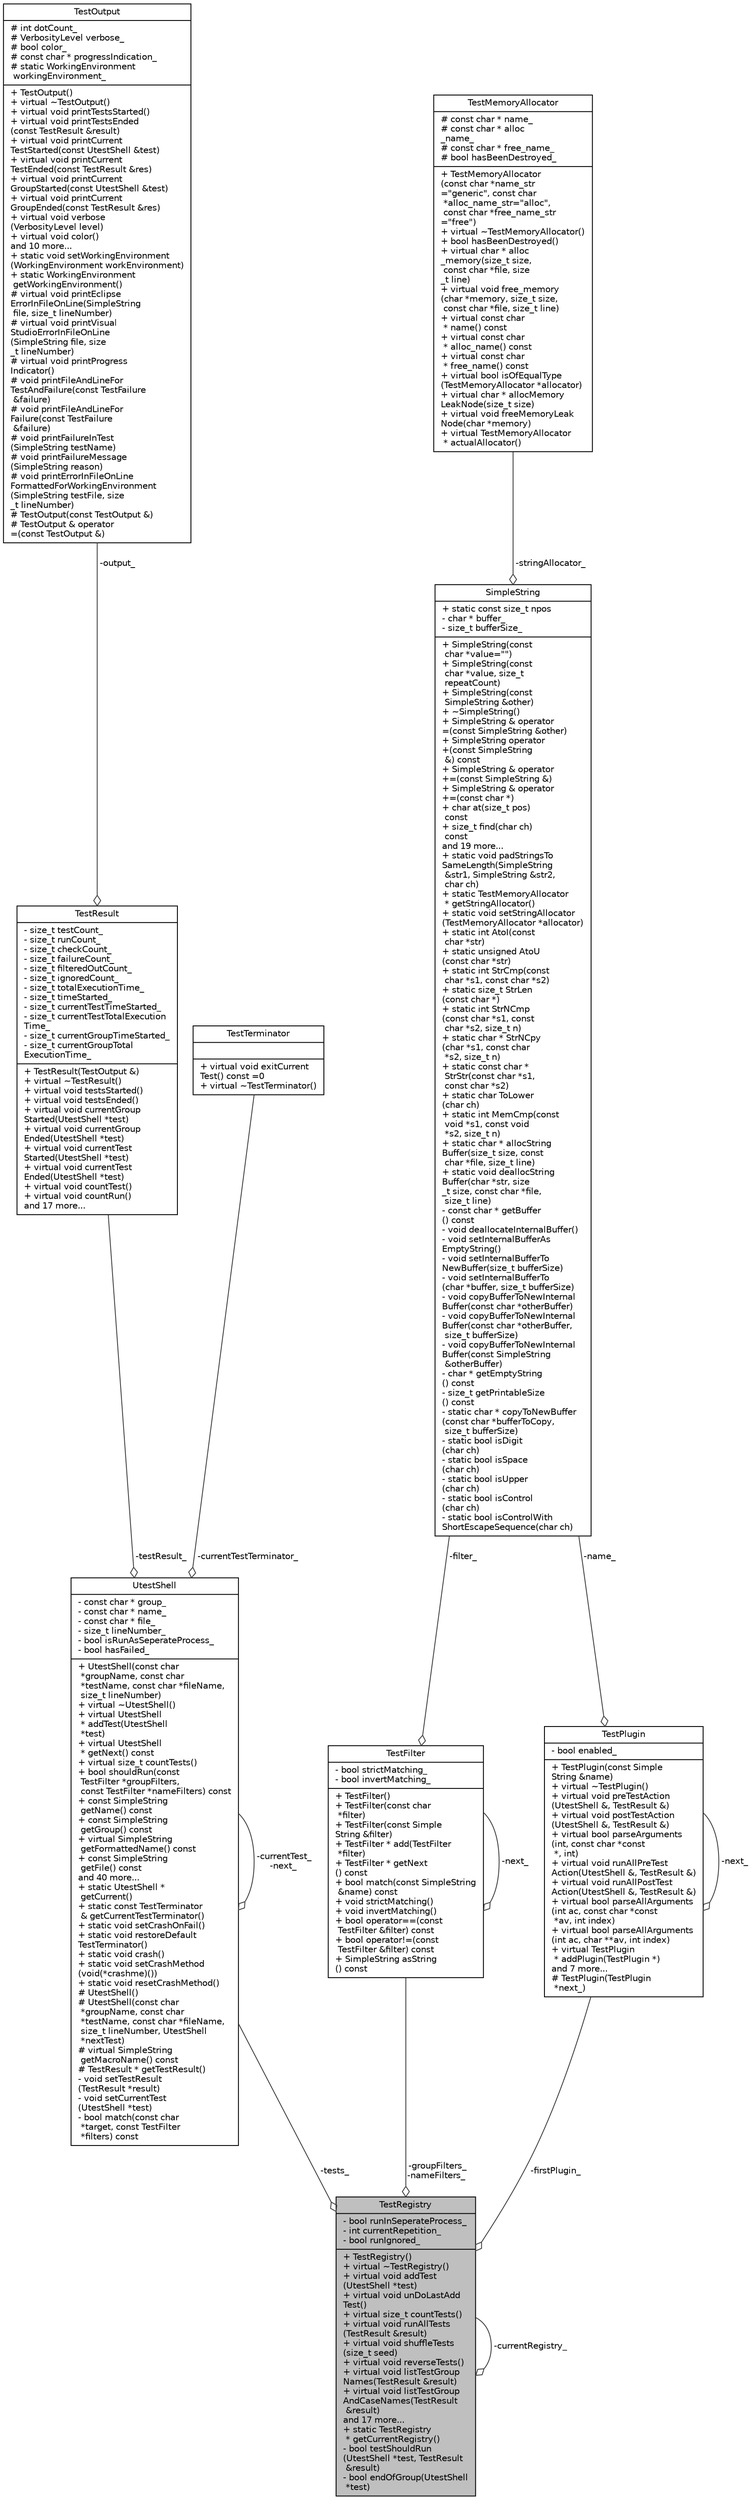 digraph "TestRegistry"
{
 // LATEX_PDF_SIZE
  edge [fontname="Helvetica",fontsize="10",labelfontname="Helvetica",labelfontsize="10"];
  node [fontname="Helvetica",fontsize="10",shape=record];
  Node1 [label="{TestRegistry\n|- bool runInSeperateProcess_\l- int currentRepetition_\l- bool runIgnored_\l|+  TestRegistry()\l+ virtual ~TestRegistry()\l+ virtual void addTest\l(UtestShell *test)\l+ virtual void unDoLastAdd\lTest()\l+ virtual size_t countTests()\l+ virtual void runAllTests\l(TestResult &result)\l+ virtual void shuffleTests\l(size_t seed)\l+ virtual void reverseTests()\l+ virtual void listTestGroup\lNames(TestResult &result)\l+ virtual void listTestGroup\lAndCaseNames(TestResult\l &result)\land 17 more...\l+ static TestRegistry\l * getCurrentRegistry()\l- bool testShouldRun\l(UtestShell *test, TestResult\l &result)\l- bool endOfGroup(UtestShell\l *test)\l}",height=0.2,width=0.4,color="black", fillcolor="grey75", style="filled", fontcolor="black",tooltip=" "];
  Node2 -> Node1 [color="grey25",fontsize="10",style="solid",label=" -tests_" ,arrowhead="odiamond",fontname="Helvetica"];
  Node2 [label="{UtestShell\n|- const char * group_\l- const char * name_\l- const char * file_\l- size_t lineNumber_\l- bool isRunAsSeperateProcess_\l- bool hasFailed_\l|+  UtestShell(const char\l *groupName, const char\l *testName, const char *fileName,\l size_t lineNumber)\l+ virtual ~UtestShell()\l+ virtual UtestShell\l * addTest(UtestShell\l *test)\l+ virtual UtestShell\l * getNext() const\l+ virtual size_t countTests()\l+ bool shouldRun(const\l TestFilter *groupFilters,\l const TestFilter *nameFilters) const\l+ const SimpleString\l getName() const\l+ const SimpleString\l getGroup() const\l+ virtual SimpleString\l getFormattedName() const\l+ const SimpleString\l getFile() const\land 40 more...\l+ static UtestShell *\l getCurrent()\l+ static const TestTerminator\l & getCurrentTestTerminator()\l+ static void setCrashOnFail()\l+ static void restoreDefault\lTestTerminator()\l+ static void crash()\l+ static void setCrashMethod\l(void(*crashme)())\l+ static void resetCrashMethod()\l#  UtestShell()\l#  UtestShell(const char\l *groupName, const char\l *testName, const char *fileName,\l size_t lineNumber, UtestShell\l *nextTest)\l# virtual SimpleString\l getMacroName() const\l# TestResult * getTestResult()\l- void setTestResult\l(TestResult *result)\l- void setCurrentTest\l(UtestShell *test)\l- bool match(const char\l *target, const TestFilter\l *filters) const\l}",height=0.2,width=0.4,color="black", fillcolor="white", style="filled",URL="$classUtestShell.html",tooltip=" "];
  Node2 -> Node2 [color="grey25",fontsize="10",style="solid",label=" -currentTest_\n-next_" ,arrowhead="odiamond",fontname="Helvetica"];
  Node3 -> Node2 [color="grey25",fontsize="10",style="solid",label=" -testResult_" ,arrowhead="odiamond",fontname="Helvetica"];
  Node3 [label="{TestResult\n|- size_t testCount_\l- size_t runCount_\l- size_t checkCount_\l- size_t failureCount_\l- size_t filteredOutCount_\l- size_t ignoredCount_\l- size_t totalExecutionTime_\l- size_t timeStarted_\l- size_t currentTestTimeStarted_\l- size_t currentTestTotalExecution\lTime_\l- size_t currentGroupTimeStarted_\l- size_t currentGroupTotal\lExecutionTime_\l|+  TestResult(TestOutput &)\l+ virtual ~TestResult()\l+ virtual void testsStarted()\l+ virtual void testsEnded()\l+ virtual void currentGroup\lStarted(UtestShell *test)\l+ virtual void currentGroup\lEnded(UtestShell *test)\l+ virtual void currentTest\lStarted(UtestShell *test)\l+ virtual void currentTest\lEnded(UtestShell *test)\l+ virtual void countTest()\l+ virtual void countRun()\land 17 more...\l}",height=0.2,width=0.4,color="black", fillcolor="white", style="filled",URL="$classTestResult.html",tooltip=" "];
  Node4 -> Node3 [color="grey25",fontsize="10",style="solid",label=" -output_" ,arrowhead="odiamond",fontname="Helvetica"];
  Node4 [label="{TestOutput\n|# int dotCount_\l# VerbosityLevel verbose_\l# bool color_\l# const char * progressIndication_\l# static WorkingEnvironment\l workingEnvironment_\l|+  TestOutput()\l+ virtual ~TestOutput()\l+ virtual void printTestsStarted()\l+ virtual void printTestsEnded\l(const TestResult &result)\l+ virtual void printCurrent\lTestStarted(const UtestShell &test)\l+ virtual void printCurrent\lTestEnded(const TestResult &res)\l+ virtual void printCurrent\lGroupStarted(const UtestShell &test)\l+ virtual void printCurrent\lGroupEnded(const TestResult &res)\l+ virtual void verbose\l(VerbosityLevel level)\l+ virtual void color()\land 10 more...\l+ static void setWorkingEnvironment\l(WorkingEnvironment workEnvironment)\l+ static WorkingEnvironment\l getWorkingEnvironment()\l# virtual void printEclipse\lErrorInFileOnLine(SimpleString\l file, size_t lineNumber)\l# virtual void printVisual\lStudioErrorInFileOnLine\l(SimpleString file, size\l_t lineNumber)\l# virtual void printProgress\lIndicator()\l# void printFileAndLineFor\lTestAndFailure(const TestFailure\l &failure)\l# void printFileAndLineFor\lFailure(const TestFailure\l &failure)\l# void printFailureInTest\l(SimpleString testName)\l# void printFailureMessage\l(SimpleString reason)\l# void printErrorInFileOnLine\lFormattedForWorkingEnvironment\l(SimpleString testFile, size\l_t lineNumber)\l#  TestOutput(const TestOutput &)\l# TestOutput & operator\l=(const TestOutput &)\l}",height=0.2,width=0.4,color="black", fillcolor="white", style="filled",URL="$classTestOutput.html",tooltip=" "];
  Node5 -> Node2 [color="grey25",fontsize="10",style="solid",label=" -currentTestTerminator_" ,arrowhead="odiamond",fontname="Helvetica"];
  Node5 [label="{TestTerminator\n||+ virtual void exitCurrent\lTest() const =0\l+ virtual ~TestTerminator()\l}",height=0.2,width=0.4,color="black", fillcolor="white", style="filled",URL="$classTestTerminator.html",tooltip=" "];
  Node6 -> Node1 [color="grey25",fontsize="10",style="solid",label=" -groupFilters_\n-nameFilters_" ,arrowhead="odiamond",fontname="Helvetica"];
  Node6 [label="{TestFilter\n|- bool strictMatching_\l- bool invertMatching_\l|+  TestFilter()\l+  TestFilter(const char\l *filter)\l+  TestFilter(const Simple\lString &filter)\l+ TestFilter * add(TestFilter\l *filter)\l+ TestFilter * getNext\l() const\l+ bool match(const SimpleString\l &name) const\l+ void strictMatching()\l+ void invertMatching()\l+ bool operator==(const\l TestFilter &filter) const\l+ bool operator!=(const\l TestFilter &filter) const\l+ SimpleString asString\l() const\l}",height=0.2,width=0.4,color="black", fillcolor="white", style="filled",URL="$classTestFilter.html",tooltip=" "];
  Node7 -> Node6 [color="grey25",fontsize="10",style="solid",label=" -filter_" ,arrowhead="odiamond",fontname="Helvetica"];
  Node7 [label="{SimpleString\n|+ static const size_t npos\l- char * buffer_\l- size_t bufferSize_\l|+  SimpleString(const\l char *value=\"\")\l+  SimpleString(const\l char *value, size_t\l repeatCount)\l+  SimpleString(const\l SimpleString &other)\l+  ~SimpleString()\l+ SimpleString & operator\l=(const SimpleString &other)\l+ SimpleString operator\l+(const SimpleString\l &) const\l+ SimpleString & operator\l+=(const SimpleString &)\l+ SimpleString & operator\l+=(const char *)\l+ char at(size_t pos)\l const\l+ size_t find(char ch)\l const\land 19 more...\l+ static void padStringsTo\lSameLength(SimpleString\l &str1, SimpleString &str2,\l char ch)\l+ static TestMemoryAllocator\l * getStringAllocator()\l+ static void setStringAllocator\l(TestMemoryAllocator *allocator)\l+ static int AtoI(const\l char *str)\l+ static unsigned AtoU\l(const char *str)\l+ static int StrCmp(const\l char *s1, const char *s2)\l+ static size_t StrLen\l(const char *)\l+ static int StrNCmp\l(const char *s1, const\l char *s2, size_t n)\l+ static char * StrNCpy\l(char *s1, const char\l *s2, size_t n)\l+ static const char *\l StrStr(const char *s1,\l const char *s2)\l+ static char ToLower\l(char ch)\l+ static int MemCmp(const\l void *s1, const void\l *s2, size_t n)\l+ static char * allocString\lBuffer(size_t size, const\l char *file, size_t line)\l+ static void deallocString\lBuffer(char *str, size\l_t size, const char *file,\l size_t line)\l- const char * getBuffer\l() const\l- void deallocateInternalBuffer()\l- void setInternalBufferAs\lEmptyString()\l- void setInternalBufferTo\lNewBuffer(size_t bufferSize)\l- void setInternalBufferTo\l(char *buffer, size_t bufferSize)\l- void copyBufferToNewInternal\lBuffer(const char *otherBuffer)\l- void copyBufferToNewInternal\lBuffer(const char *otherBuffer,\l size_t bufferSize)\l- void copyBufferToNewInternal\lBuffer(const SimpleString\l &otherBuffer)\l- char * getEmptyString\l() const\l- size_t getPrintableSize\l() const\l- static char * copyToNewBuffer\l(const char *bufferToCopy,\l size_t bufferSize)\l- static bool isDigit\l(char ch)\l- static bool isSpace\l(char ch)\l- static bool isUpper\l(char ch)\l- static bool isControl\l(char ch)\l- static bool isControlWith\lShortEscapeSequence(char ch)\l}",height=0.2,width=0.4,color="black", fillcolor="white", style="filled",URL="$classSimpleString.html",tooltip=" "];
  Node8 -> Node7 [color="grey25",fontsize="10",style="solid",label=" -stringAllocator_" ,arrowhead="odiamond",fontname="Helvetica"];
  Node8 [label="{TestMemoryAllocator\n|# const char * name_\l# const char * alloc\l_name_\l# const char * free_name_\l# bool hasBeenDestroyed_\l|+  TestMemoryAllocator\l(const char *name_str\l=\"generic\", const char\l *alloc_name_str=\"alloc\",\l const char *free_name_str\l=\"free\")\l+ virtual ~TestMemoryAllocator()\l+ bool hasBeenDestroyed()\l+ virtual char * alloc\l_memory(size_t size,\l const char *file, size\l_t line)\l+ virtual void free_memory\l(char *memory, size_t size,\l const char *file, size_t line)\l+ virtual const char\l * name() const\l+ virtual const char\l * alloc_name() const\l+ virtual const char\l * free_name() const\l+ virtual bool isOfEqualType\l(TestMemoryAllocator *allocator)\l+ virtual char * allocMemory\lLeakNode(size_t size)\l+ virtual void freeMemoryLeak\lNode(char *memory)\l+ virtual TestMemoryAllocator\l * actualAllocator()\l}",height=0.2,width=0.4,color="black", fillcolor="white", style="filled",URL="$classTestMemoryAllocator.html",tooltip=" "];
  Node6 -> Node6 [color="grey25",fontsize="10",style="solid",label=" -next_" ,arrowhead="odiamond",fontname="Helvetica"];
  Node9 -> Node1 [color="grey25",fontsize="10",style="solid",label=" -firstPlugin_" ,arrowhead="odiamond",fontname="Helvetica"];
  Node9 [label="{TestPlugin\n|- bool enabled_\l|+  TestPlugin(const Simple\lString &name)\l+ virtual ~TestPlugin()\l+ virtual void preTestAction\l(UtestShell &, TestResult &)\l+ virtual void postTestAction\l(UtestShell &, TestResult &)\l+ virtual bool parseArguments\l(int, const char *const\l *, int)\l+ virtual void runAllPreTest\lAction(UtestShell &, TestResult &)\l+ virtual void runAllPostTest\lAction(UtestShell &, TestResult &)\l+ virtual bool parseAllArguments\l(int ac, const char *const\l *av, int index)\l+ virtual bool parseAllArguments\l(int ac, char **av, int index)\l+ virtual TestPlugin\l * addPlugin(TestPlugin *)\land 7 more...\l#  TestPlugin(TestPlugin\l *next_)\l}",height=0.2,width=0.4,color="black", fillcolor="white", style="filled",URL="$classTestPlugin.html",tooltip=" "];
  Node9 -> Node9 [color="grey25",fontsize="10",style="solid",label=" -next_" ,arrowhead="odiamond",fontname="Helvetica"];
  Node7 -> Node9 [color="grey25",fontsize="10",style="solid",label=" -name_" ,arrowhead="odiamond",fontname="Helvetica"];
  Node1 -> Node1 [color="grey25",fontsize="10",style="solid",label=" -currentRegistry_" ,arrowhead="odiamond",fontname="Helvetica"];
}
